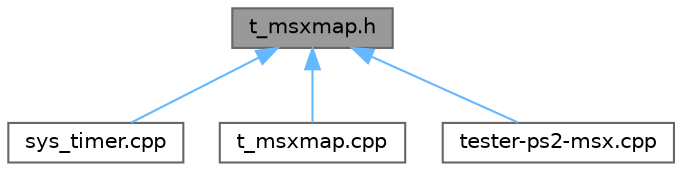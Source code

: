 digraph "t_msxmap.h"
{
 // LATEX_PDF_SIZE
  bgcolor="transparent";
  edge [fontname=Helvetica,fontsize=10,labelfontname=Helvetica,labelfontsize=10];
  node [fontname=Helvetica,fontsize=10,shape=box,height=0.2,width=0.4];
  Node1 [label="t_msxmap.h",height=0.2,width=0.4,color="gray40", fillcolor="grey60", style="filled", fontcolor="black",tooltip="General port initializations, complementary string function and mounts data of MSX adapter changes...."];
  Node1 -> Node2 [dir="back",color="steelblue1",style="solid"];
  Node2 [label="sys_timer.cpp",height=0.2,width=0.4,color="grey40", fillcolor="white", style="filled",URL="$sys__timer_8cpp.html",tooltip="System Timer: Marks led blinking, depending on the selected scan rate. Starts reading PS/2 to MSX ada..."];
  Node1 -> Node3 [dir="back",color="steelblue1",style="solid"];
  Node3 [label="t_msxmap.cpp",height=0.2,width=0.4,color="grey40", fillcolor="white", style="filled",URL="$t__msxmap_8cpp.html",tooltip="General port initializations, complementary string function and mounts data of MSX adapter changes"];
  Node1 -> Node4 [dir="back",color="steelblue1",style="solid"];
  Node4 [label="tester-ps2-msx.cpp",height=0.2,width=0.4,color="grey40", fillcolor="white", style="filled",URL="$tester-ps2-msx_8cpp.html",tooltip="Main code. Created as Bare Metal (no OS needed)"];
}
